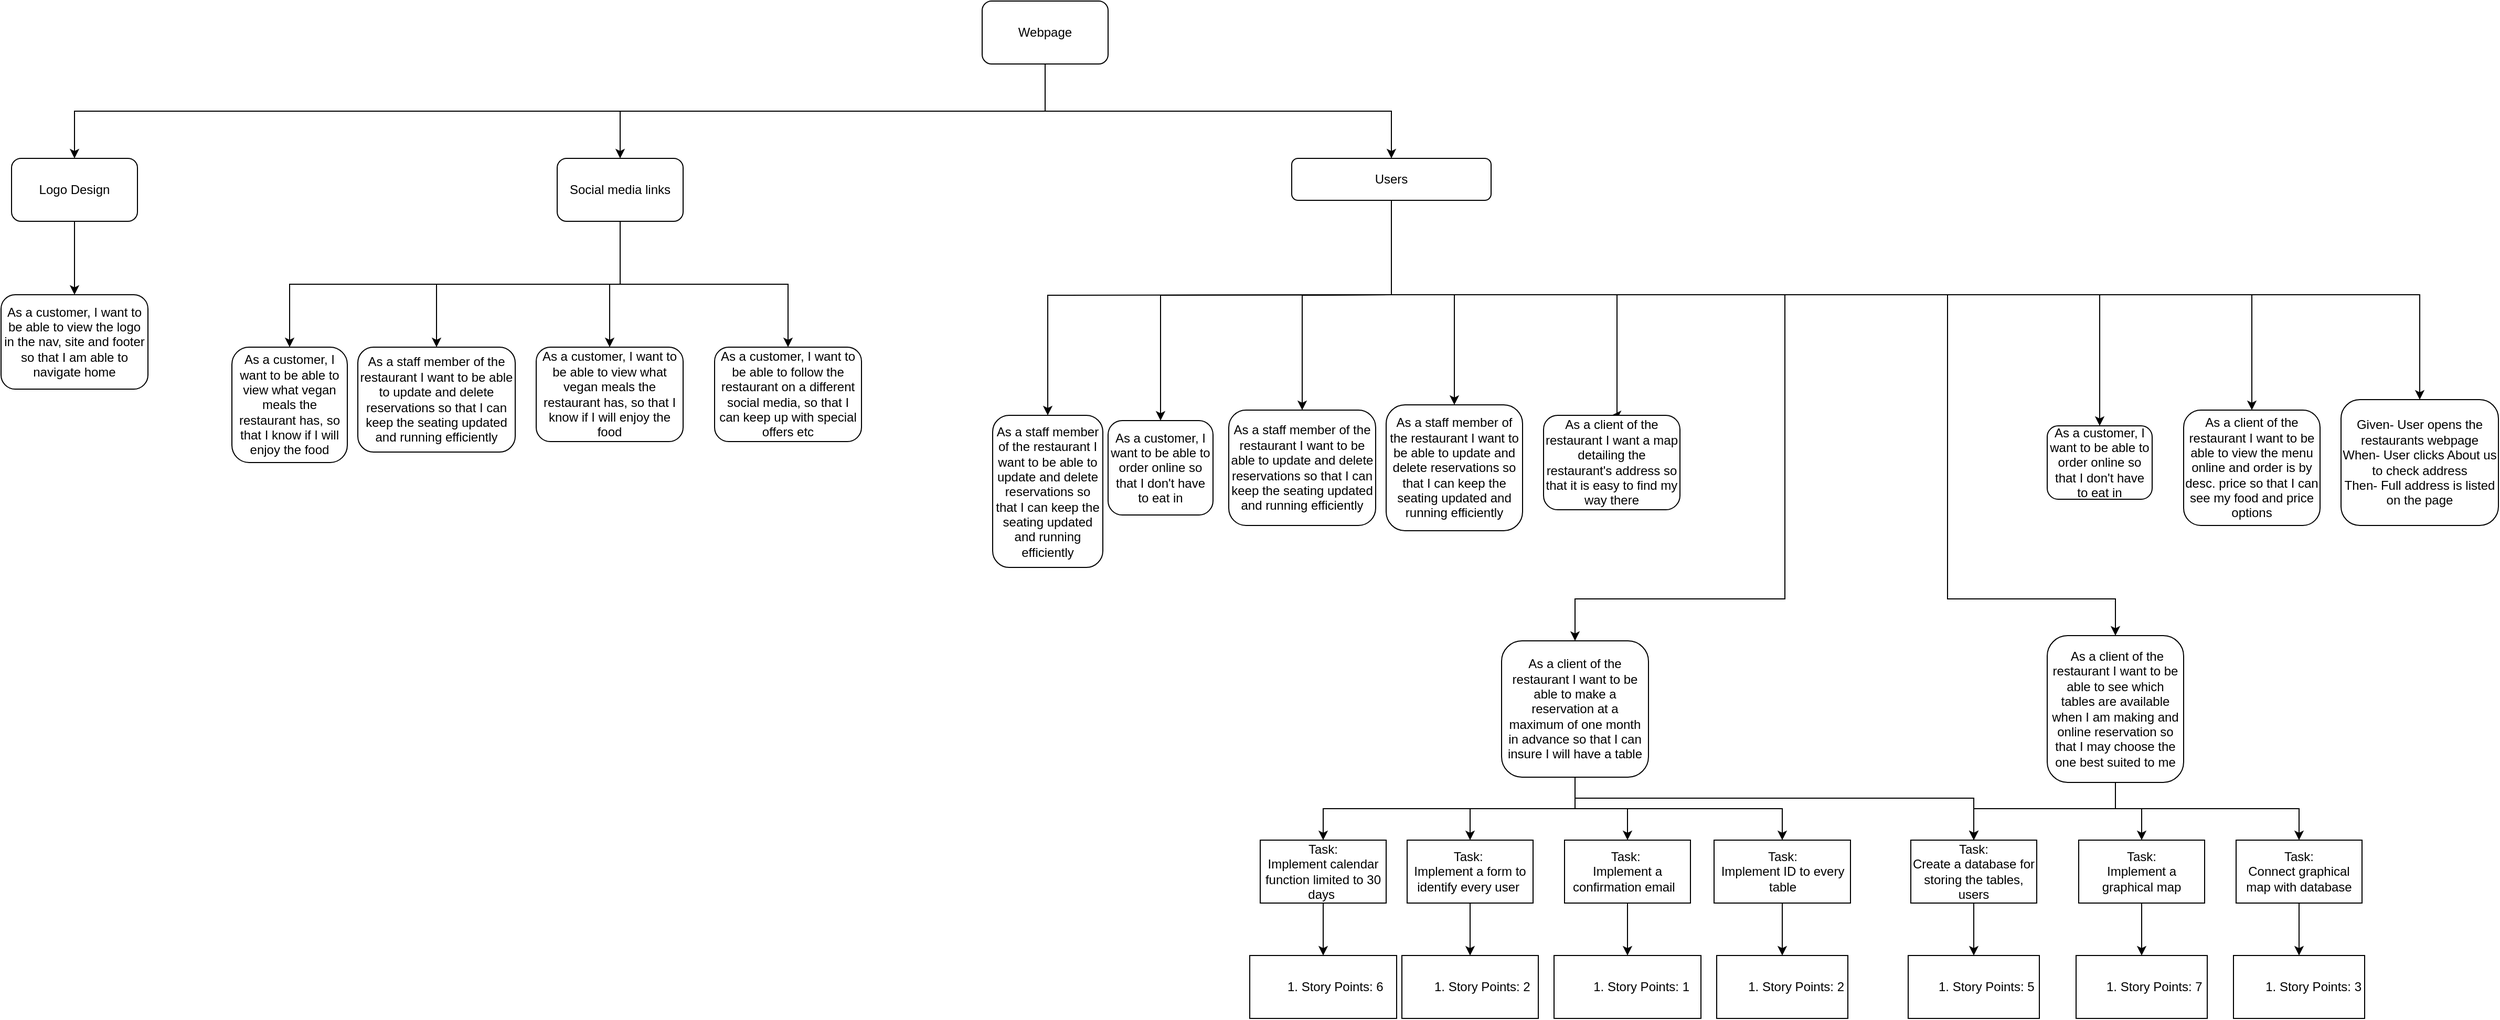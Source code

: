<mxfile version="13.7.9" type="device"><diagram id="H9mfm_kot059CWCqlxqB" name="Page-1"><mxGraphModel dx="2114" dy="593" grid="1" gridSize="10" guides="1" tooltips="1" connect="1" arrows="1" fold="1" page="1" pageScale="1" pageWidth="850" pageHeight="1100" math="0" shadow="0"><root><mxCell id="0"/><mxCell id="1" parent="0"/><mxCell id="_txNkVhqwUENQqTZbRVS-10" style="edgeStyle=orthogonalEdgeStyle;rounded=0;orthogonalLoop=1;jettySize=auto;html=1;exitX=0.5;exitY=1;exitDx=0;exitDy=0;" parent="1" source="_txNkVhqwUENQqTZbRVS-1" target="_txNkVhqwUENQqTZbRVS-11" edge="1"><mxGeometry relative="1" as="geometry"><mxPoint x="-650" y="350" as="targetPoint"/></mxGeometry></mxCell><mxCell id="_txNkVhqwUENQqTZbRVS-1" value="Logo Design" style="rounded=1;whiteSpace=wrap;html=1;" parent="1" vertex="1"><mxGeometry x="-620" y="220" width="120" height="60" as="geometry"/></mxCell><mxCell id="_txNkVhqwUENQqTZbRVS-3" style="edgeStyle=orthogonalEdgeStyle;rounded=0;orthogonalLoop=1;jettySize=auto;html=1;exitX=0.5;exitY=1;exitDx=0;exitDy=0;entryX=0.5;entryY=0;entryDx=0;entryDy=0;" parent="1" source="_txNkVhqwUENQqTZbRVS-2" target="_txNkVhqwUENQqTZbRVS-1" edge="1"><mxGeometry relative="1" as="geometry"/></mxCell><mxCell id="_txNkVhqwUENQqTZbRVS-5" style="edgeStyle=orthogonalEdgeStyle;rounded=0;orthogonalLoop=1;jettySize=auto;html=1;exitX=0.5;exitY=1;exitDx=0;exitDy=0;entryX=0.5;entryY=0;entryDx=0;entryDy=0;" parent="1" source="_txNkVhqwUENQqTZbRVS-2" target="_txNkVhqwUENQqTZbRVS-4" edge="1"><mxGeometry relative="1" as="geometry"/></mxCell><mxCell id="_txNkVhqwUENQqTZbRVS-6" style="edgeStyle=orthogonalEdgeStyle;rounded=0;orthogonalLoop=1;jettySize=auto;html=1;exitX=0.5;exitY=1;exitDx=0;exitDy=0;entryX=0.5;entryY=0;entryDx=0;entryDy=0;" parent="1" source="_txNkVhqwUENQqTZbRVS-2" target="_txNkVhqwUENQqTZbRVS-8" edge="1"><mxGeometry relative="1" as="geometry"><mxPoint x="670" y="220" as="targetPoint"/></mxGeometry></mxCell><mxCell id="_txNkVhqwUENQqTZbRVS-2" value="Webpage" style="rounded=1;whiteSpace=wrap;html=1;" parent="1" vertex="1"><mxGeometry x="305" y="70" width="120" height="60" as="geometry"/></mxCell><mxCell id="_txNkVhqwUENQqTZbRVS-22" style="edgeStyle=orthogonalEdgeStyle;rounded=0;orthogonalLoop=1;jettySize=auto;html=1;exitX=0.5;exitY=1;exitDx=0;exitDy=0;entryX=0.5;entryY=0;entryDx=0;entryDy=0;" parent="1" source="_txNkVhqwUENQqTZbRVS-4" target="_txNkVhqwUENQqTZbRVS-21" edge="1"><mxGeometry relative="1" as="geometry"/></mxCell><mxCell id="_txNkVhqwUENQqTZbRVS-24" style="edgeStyle=orthogonalEdgeStyle;rounded=0;orthogonalLoop=1;jettySize=auto;html=1;exitX=0.5;exitY=1;exitDx=0;exitDy=0;entryX=0.5;entryY=0;entryDx=0;entryDy=0;" parent="1" source="_txNkVhqwUENQqTZbRVS-4" target="_txNkVhqwUENQqTZbRVS-23" edge="1"><mxGeometry relative="1" as="geometry"/></mxCell><mxCell id="_txNkVhqwUENQqTZbRVS-26" style="edgeStyle=orthogonalEdgeStyle;rounded=0;orthogonalLoop=1;jettySize=auto;html=1;exitX=0.5;exitY=1;exitDx=0;exitDy=0;entryX=0.5;entryY=0;entryDx=0;entryDy=0;" parent="1" source="_txNkVhqwUENQqTZbRVS-4" target="_txNkVhqwUENQqTZbRVS-25" edge="1"><mxGeometry relative="1" as="geometry"><Array as="points"><mxPoint x="-40" y="340"/><mxPoint x="120" y="340"/></Array></mxGeometry></mxCell><mxCell id="_txNkVhqwUENQqTZbRVS-27" style="edgeStyle=orthogonalEdgeStyle;rounded=0;orthogonalLoop=1;jettySize=auto;html=1;exitX=0.5;exitY=1;exitDx=0;exitDy=0;" parent="1" source="_txNkVhqwUENQqTZbRVS-4" target="_txNkVhqwUENQqTZbRVS-28" edge="1"><mxGeometry relative="1" as="geometry"><mxPoint x="-330" y="400" as="targetPoint"/></mxGeometry></mxCell><mxCell id="_txNkVhqwUENQqTZbRVS-4" value="Social media links" style="rounded=1;whiteSpace=wrap;html=1;" parent="1" vertex="1"><mxGeometry x="-100" y="220" width="120" height="60" as="geometry"/></mxCell><mxCell id="_txNkVhqwUENQqTZbRVS-12" style="edgeStyle=orthogonalEdgeStyle;rounded=0;orthogonalLoop=1;jettySize=auto;html=1;exitX=0.5;exitY=1;exitDx=0;exitDy=0;" parent="1" target="_txNkVhqwUENQqTZbRVS-17" edge="1"><mxGeometry relative="1" as="geometry"><mxPoint x="550" y="400" as="targetPoint"/><mxPoint x="695" y="350" as="sourcePoint"/></mxGeometry></mxCell><mxCell id="_txNkVhqwUENQqTZbRVS-13" style="edgeStyle=orthogonalEdgeStyle;rounded=0;orthogonalLoop=1;jettySize=auto;html=1;exitX=0.5;exitY=1;exitDx=0;exitDy=0;entryX=0.5;entryY=0;entryDx=0;entryDy=0;" parent="1" target="_txNkVhqwUENQqTZbRVS-29" edge="1"><mxGeometry relative="1" as="geometry"><mxPoint x="490" y="400" as="targetPoint"/><mxPoint x="695" y="350" as="sourcePoint"/></mxGeometry></mxCell><mxCell id="_txNkVhqwUENQqTZbRVS-14" style="edgeStyle=orthogonalEdgeStyle;rounded=0;orthogonalLoop=1;jettySize=auto;html=1;exitX=0.5;exitY=1;exitDx=0;exitDy=0;entryX=0.5;entryY=0;entryDx=0;entryDy=0;" parent="1" target="_txNkVhqwUENQqTZbRVS-20" edge="1"><mxGeometry relative="1" as="geometry"><mxPoint x="630" y="400" as="targetPoint"/><mxPoint x="695" y="350" as="sourcePoint"/></mxGeometry></mxCell><mxCell id="_txNkVhqwUENQqTZbRVS-15" style="edgeStyle=orthogonalEdgeStyle;rounded=0;orthogonalLoop=1;jettySize=auto;html=1;exitX=0.5;exitY=1;exitDx=0;exitDy=0;entryX=0.5;entryY=0;entryDx=0;entryDy=0;" parent="1" source="_txNkVhqwUENQqTZbRVS-8" target="_txNkVhqwUENQqTZbRVS-19" edge="1"><mxGeometry relative="1" as="geometry"><mxPoint x="690" y="400" as="targetPoint"/><mxPoint x="695" y="350" as="sourcePoint"/><Array as="points"><mxPoint x="695" y="350"/><mxPoint x="755" y="350"/></Array></mxGeometry></mxCell><mxCell id="_txNkVhqwUENQqTZbRVS-16" style="edgeStyle=orthogonalEdgeStyle;rounded=0;orthogonalLoop=1;jettySize=auto;html=1;exitX=0.5;exitY=1;exitDx=0;exitDy=0;entryX=0.5;entryY=0;entryDx=0;entryDy=0;" parent="1" target="_txNkVhqwUENQqTZbRVS-30" edge="1"><mxGeometry relative="1" as="geometry"><mxPoint x="910" y="430" as="targetPoint"/><mxPoint x="695" y="350" as="sourcePoint"/><Array as="points"><mxPoint x="910" y="350"/><mxPoint x="910" y="465"/></Array></mxGeometry></mxCell><mxCell id="_txNkVhqwUENQqTZbRVS-33" style="edgeStyle=orthogonalEdgeStyle;rounded=0;orthogonalLoop=1;jettySize=auto;html=1;exitX=0.5;exitY=1;exitDx=0;exitDy=0;entryX=0.5;entryY=0;entryDx=0;entryDy=0;" parent="1" source="_txNkVhqwUENQqTZbRVS-8" target="_txNkVhqwUENQqTZbRVS-31" edge="1"><mxGeometry relative="1" as="geometry"><Array as="points"><mxPoint x="695" y="350"/><mxPoint x="1070" y="350"/><mxPoint x="1070" y="640"/><mxPoint x="870" y="640"/></Array></mxGeometry></mxCell><mxCell id="_txNkVhqwUENQqTZbRVS-34" style="edgeStyle=orthogonalEdgeStyle;rounded=0;orthogonalLoop=1;jettySize=auto;html=1;exitX=0.5;exitY=1;exitDx=0;exitDy=0;entryX=0.5;entryY=0;entryDx=0;entryDy=0;" parent="1" source="_txNkVhqwUENQqTZbRVS-8" target="_txNkVhqwUENQqTZbRVS-32" edge="1"><mxGeometry relative="1" as="geometry"><Array as="points"><mxPoint x="695" y="350"/><mxPoint x="1225" y="350"/><mxPoint x="1225" y="640"/><mxPoint x="1385" y="640"/></Array></mxGeometry></mxCell><mxCell id="_txNkVhqwUENQqTZbRVS-40" style="edgeStyle=orthogonalEdgeStyle;rounded=0;orthogonalLoop=1;jettySize=auto;html=1;exitX=0.5;exitY=1;exitDx=0;exitDy=0;entryX=0.5;entryY=0;entryDx=0;entryDy=0;" parent="1" source="_txNkVhqwUENQqTZbRVS-8" target="_txNkVhqwUENQqTZbRVS-38" edge="1"><mxGeometry relative="1" as="geometry"><Array as="points"><mxPoint x="695" y="350"/><mxPoint x="1515" y="350"/></Array></mxGeometry></mxCell><mxCell id="_txNkVhqwUENQqTZbRVS-41" style="edgeStyle=orthogonalEdgeStyle;rounded=0;orthogonalLoop=1;jettySize=auto;html=1;exitX=0.5;exitY=1;exitDx=0;exitDy=0;entryX=0.5;entryY=0;entryDx=0;entryDy=0;" parent="1" source="_txNkVhqwUENQqTZbRVS-8" target="_txNkVhqwUENQqTZbRVS-39" edge="1"><mxGeometry relative="1" as="geometry"><Array as="points"><mxPoint x="695" y="350"/><mxPoint x="1675" y="350"/></Array></mxGeometry></mxCell><mxCell id="_txNkVhqwUENQqTZbRVS-8" value="&lt;p&gt;Users&lt;/p&gt;" style="rounded=1;whiteSpace=wrap;html=1;" parent="1" vertex="1"><mxGeometry x="600" y="220" width="190" height="40" as="geometry"/></mxCell><mxCell id="_txNkVhqwUENQqTZbRVS-11" value="As a customer, I want to be able to view the logo in the nav, site and footer so that I am able to navigate home" style="rounded=1;whiteSpace=wrap;html=1;" parent="1" vertex="1"><mxGeometry x="-630" y="350" width="140" height="90" as="geometry"/></mxCell><mxCell id="_txNkVhqwUENQqTZbRVS-17" value="As a staff member of the restaurant I want to be able to update and delete reservations so that I can keep the seating updated and running efficiently" style="rounded=1;whiteSpace=wrap;html=1;" parent="1" vertex="1"><mxGeometry x="315" y="465" width="105" height="145" as="geometry"/></mxCell><mxCell id="_txNkVhqwUENQqTZbRVS-19" value="As a staff member of the restaurant I want to be able to update and delete reservations so that I can keep the seating updated and running efficiently" style="rounded=1;whiteSpace=wrap;html=1;" parent="1" vertex="1"><mxGeometry x="690" y="455" width="130" height="120" as="geometry"/></mxCell><mxCell id="_txNkVhqwUENQqTZbRVS-20" value="As a staff member of the restaurant I want to be able to update and delete reservations so that I can keep the seating updated and running efficiently" style="rounded=1;whiteSpace=wrap;html=1;" parent="1" vertex="1"><mxGeometry x="540" y="460" width="140" height="110" as="geometry"/></mxCell><mxCell id="_txNkVhqwUENQqTZbRVS-21" value="As a staff member of the restaurant I want to be able to update and delete reservations so that I can keep the seating updated and running efficiently" style="rounded=1;whiteSpace=wrap;html=1;" parent="1" vertex="1"><mxGeometry x="-290" y="400" width="150" height="100" as="geometry"/></mxCell><mxCell id="_txNkVhqwUENQqTZbRVS-23" value="As a customer, I want to be able to view what vegan meals the restaurant has, so that I know if I will enjoy the food" style="rounded=1;whiteSpace=wrap;html=1;" parent="1" vertex="1"><mxGeometry x="-120" y="400" width="140" height="90" as="geometry"/></mxCell><mxCell id="_txNkVhqwUENQqTZbRVS-25" value="As a customer, I want to be able to follow the restaurant on a different social media, so that I can keep up with special offers etc" style="rounded=1;whiteSpace=wrap;html=1;" parent="1" vertex="1"><mxGeometry x="50" y="400" width="140" height="90" as="geometry"/></mxCell><mxCell id="_txNkVhqwUENQqTZbRVS-28" value="As a customer, I want to be able to view what vegan meals the restaurant has, so that I know if I will enjoy the food" style="rounded=1;whiteSpace=wrap;html=1;" parent="1" vertex="1"><mxGeometry x="-410" y="400" width="110" height="110" as="geometry"/></mxCell><mxCell id="_txNkVhqwUENQqTZbRVS-29" value="As a customer, I want to be able to order online so that I don't have to eat in" style="rounded=1;whiteSpace=wrap;html=1;" parent="1" vertex="1"><mxGeometry x="425" y="470" width="100" height="90" as="geometry"/></mxCell><mxCell id="_txNkVhqwUENQqTZbRVS-30" value="As a client of the restaurant I want a map detailing the restaurant's address so that it is easy to find my way there" style="rounded=1;whiteSpace=wrap;html=1;" parent="1" vertex="1"><mxGeometry x="840" y="465" width="130" height="90" as="geometry"/></mxCell><mxCell id="5efjOaMcJ2Cpjcu5_t4W-1" style="edgeStyle=orthogonalEdgeStyle;rounded=0;orthogonalLoop=1;jettySize=auto;html=1;exitX=0.5;exitY=1;exitDx=0;exitDy=0;" edge="1" parent="1" source="_txNkVhqwUENQqTZbRVS-31" target="5efjOaMcJ2Cpjcu5_t4W-2"><mxGeometry relative="1" as="geometry"><mxPoint x="680" y="870" as="targetPoint"/></mxGeometry></mxCell><mxCell id="5efjOaMcJ2Cpjcu5_t4W-7" style="edgeStyle=orthogonalEdgeStyle;rounded=0;orthogonalLoop=1;jettySize=auto;html=1;exitX=0.5;exitY=1;exitDx=0;exitDy=0;entryX=0.5;entryY=0;entryDx=0;entryDy=0;" edge="1" parent="1" source="_txNkVhqwUENQqTZbRVS-31" target="5efjOaMcJ2Cpjcu5_t4W-6"><mxGeometry relative="1" as="geometry"/></mxCell><mxCell id="5efjOaMcJ2Cpjcu5_t4W-8" style="edgeStyle=orthogonalEdgeStyle;rounded=0;orthogonalLoop=1;jettySize=auto;html=1;exitX=0.5;exitY=1;exitDx=0;exitDy=0;" edge="1" parent="1" source="_txNkVhqwUENQqTZbRVS-31" target="5efjOaMcJ2Cpjcu5_t4W-9"><mxGeometry relative="1" as="geometry"><mxPoint x="1040" y="870" as="targetPoint"/></mxGeometry></mxCell><mxCell id="5efjOaMcJ2Cpjcu5_t4W-29" style="edgeStyle=orthogonalEdgeStyle;rounded=0;orthogonalLoop=1;jettySize=auto;html=1;exitX=0.5;exitY=1;exitDx=0;exitDy=0;" edge="1" parent="1" source="_txNkVhqwUENQqTZbRVS-31" target="5efjOaMcJ2Cpjcu5_t4W-28"><mxGeometry relative="1" as="geometry"><Array as="points"><mxPoint x="870" y="830"/><mxPoint x="1250" y="830"/></Array></mxGeometry></mxCell><mxCell id="_txNkVhqwUENQqTZbRVS-31" value="As a client of the restaurant I want to be able to make a reservation at a maximum of one month in advance so that I can insure I will have a table" style="rounded=1;whiteSpace=wrap;html=1;" parent="1" vertex="1"><mxGeometry x="800" y="680" width="140" height="130" as="geometry"/></mxCell><mxCell id="5efjOaMcJ2Cpjcu5_t4W-18" value="" style="edgeStyle=orthogonalEdgeStyle;rounded=0;orthogonalLoop=1;jettySize=auto;html=1;exitX=0.5;exitY=1;exitDx=0;exitDy=0;entryX=0.5;entryY=0;entryDx=0;entryDy=0;" edge="1" parent="1" source="_txNkVhqwUENQqTZbRVS-32" target="5efjOaMcJ2Cpjcu5_t4W-28"><mxGeometry relative="1" as="geometry"><mxPoint x="1475" y="870" as="targetPoint"/><Array as="points"><mxPoint x="1385" y="840"/><mxPoint x="1250" y="840"/></Array></mxGeometry></mxCell><mxCell id="5efjOaMcJ2Cpjcu5_t4W-27" style="edgeStyle=orthogonalEdgeStyle;rounded=0;orthogonalLoop=1;jettySize=auto;html=1;exitX=0.5;exitY=1;exitDx=0;exitDy=0;entryX=0.5;entryY=0;entryDx=0;entryDy=0;" edge="1" parent="1" source="_txNkVhqwUENQqTZbRVS-32" target="5efjOaMcJ2Cpjcu5_t4W-26"><mxGeometry relative="1" as="geometry"><Array as="points"><mxPoint x="1385" y="840"/><mxPoint x="1410" y="840"/></Array></mxGeometry></mxCell><mxCell id="5efjOaMcJ2Cpjcu5_t4W-30" style="edgeStyle=orthogonalEdgeStyle;rounded=0;orthogonalLoop=1;jettySize=auto;html=1;exitX=0.5;exitY=1;exitDx=0;exitDy=0;" edge="1" parent="1" source="_txNkVhqwUENQqTZbRVS-32" target="5efjOaMcJ2Cpjcu5_t4W-31"><mxGeometry relative="1" as="geometry"><mxPoint x="1560" y="870" as="targetPoint"/><Array as="points"><mxPoint x="1385" y="840"/><mxPoint x="1560" y="840"/></Array></mxGeometry></mxCell><mxCell id="_txNkVhqwUENQqTZbRVS-32" value="&lt;div&gt;&amp;nbsp;&lt;span&gt;As a client of the restaurant I want to be able to see which tables are available when I am making and online reservation so that I may choose the one best suited to me&lt;/span&gt;&lt;/div&gt;" style="rounded=1;whiteSpace=wrap;html=1;" parent="1" vertex="1"><mxGeometry x="1320" y="675" width="130" height="140" as="geometry"/></mxCell><mxCell id="_txNkVhqwUENQqTZbRVS-36" value="As a customer, I want to be able to order online so that I don't have to eat in" style="rounded=1;whiteSpace=wrap;html=1;" parent="1" vertex="1"><mxGeometry x="1320" y="475" width="100" height="70" as="geometry"/></mxCell><mxCell id="_txNkVhqwUENQqTZbRVS-37" style="edgeStyle=orthogonalEdgeStyle;rounded=0;orthogonalLoop=1;jettySize=auto;html=1;exitX=0.5;exitY=1;exitDx=0;exitDy=0;" parent="1" source="_txNkVhqwUENQqTZbRVS-8" target="_txNkVhqwUENQqTZbRVS-36" edge="1"><mxGeometry relative="1" as="geometry"><mxPoint x="1451.333" y="440" as="targetPoint"/><mxPoint x="695" y="260" as="sourcePoint"/><Array as="points"><mxPoint x="695" y="350"/><mxPoint x="1370" y="350"/></Array></mxGeometry></mxCell><mxCell id="_txNkVhqwUENQqTZbRVS-38" value="As a client of the restaurant I want to be able to view the menu online and order is by desc. price so that I can see my food and price options" style="rounded=1;whiteSpace=wrap;html=1;" parent="1" vertex="1"><mxGeometry x="1450" y="460" width="130" height="110" as="geometry"/></mxCell><mxCell id="_txNkVhqwUENQqTZbRVS-39" value="&lt;div&gt;Given- User opens the restaurants webpage&lt;/div&gt;&lt;div&gt;When- User clicks About us to check address&lt;/div&gt;&lt;div&gt;Then- Full address is listed on the page&lt;/div&gt;" style="rounded=1;whiteSpace=wrap;html=1;" parent="1" vertex="1"><mxGeometry x="1600" y="450" width="150" height="120" as="geometry"/></mxCell><mxCell id="5efjOaMcJ2Cpjcu5_t4W-11" value="" style="edgeStyle=orthogonalEdgeStyle;rounded=0;orthogonalLoop=1;jettySize=auto;html=1;" edge="1" parent="1" source="5efjOaMcJ2Cpjcu5_t4W-2" target="5efjOaMcJ2Cpjcu5_t4W-10"><mxGeometry relative="1" as="geometry"/></mxCell><mxCell id="5efjOaMcJ2Cpjcu5_t4W-2" value="Task:&lt;br&gt;Implement calendar function limited to 30 days&amp;nbsp;" style="rounded=0;whiteSpace=wrap;html=1;" vertex="1" parent="1"><mxGeometry x="570" y="870" width="120" height="60" as="geometry"/></mxCell><mxCell id="5efjOaMcJ2Cpjcu5_t4W-13" value="" style="edgeStyle=orthogonalEdgeStyle;rounded=0;orthogonalLoop=1;jettySize=auto;html=1;" edge="1" parent="1" source="5efjOaMcJ2Cpjcu5_t4W-4" target="5efjOaMcJ2Cpjcu5_t4W-12"><mxGeometry relative="1" as="geometry"/></mxCell><mxCell id="5efjOaMcJ2Cpjcu5_t4W-4" value="Task:&amp;nbsp;&lt;br&gt;Implement a form to identify every user&amp;nbsp;" style="rounded=0;whiteSpace=wrap;html=1;" vertex="1" parent="1"><mxGeometry x="710" y="870" width="120" height="60" as="geometry"/></mxCell><mxCell id="5efjOaMcJ2Cpjcu5_t4W-5" style="edgeStyle=orthogonalEdgeStyle;rounded=0;orthogonalLoop=1;jettySize=auto;html=1;exitX=0.5;exitY=1;exitDx=0;exitDy=0;" edge="1" parent="1" source="_txNkVhqwUENQqTZbRVS-31" target="5efjOaMcJ2Cpjcu5_t4W-4"><mxGeometry relative="1" as="geometry"><mxPoint x="770" y="870" as="targetPoint"/><mxPoint x="870" y="810" as="sourcePoint"/></mxGeometry></mxCell><mxCell id="5efjOaMcJ2Cpjcu5_t4W-15" value="" style="edgeStyle=orthogonalEdgeStyle;rounded=0;orthogonalLoop=1;jettySize=auto;html=1;" edge="1" parent="1" source="5efjOaMcJ2Cpjcu5_t4W-6" target="5efjOaMcJ2Cpjcu5_t4W-14"><mxGeometry relative="1" as="geometry"/></mxCell><mxCell id="5efjOaMcJ2Cpjcu5_t4W-6" value="Task:&amp;nbsp;&lt;br&gt;Implement a confirmation email&amp;nbsp;&amp;nbsp;" style="rounded=0;whiteSpace=wrap;html=1;" vertex="1" parent="1"><mxGeometry x="860" y="870" width="120" height="60" as="geometry"/></mxCell><mxCell id="5efjOaMcJ2Cpjcu5_t4W-23" value="" style="edgeStyle=orthogonalEdgeStyle;rounded=0;orthogonalLoop=1;jettySize=auto;html=1;" edge="1" parent="1" source="5efjOaMcJ2Cpjcu5_t4W-9" target="5efjOaMcJ2Cpjcu5_t4W-22"><mxGeometry relative="1" as="geometry"/></mxCell><mxCell id="5efjOaMcJ2Cpjcu5_t4W-9" value="Task:&lt;br&gt;Implement ID to every table" style="rounded=0;whiteSpace=wrap;html=1;" vertex="1" parent="1"><mxGeometry x="1002.5" y="870" width="130" height="60" as="geometry"/></mxCell><mxCell id="5efjOaMcJ2Cpjcu5_t4W-10" value="&lt;ol&gt;&lt;li&gt;Story Points: 6&amp;nbsp;&lt;/li&gt;&lt;/ol&gt;" style="whiteSpace=wrap;html=1;rounded=0;" vertex="1" parent="1"><mxGeometry x="560" y="980" width="140" height="60" as="geometry"/></mxCell><mxCell id="5efjOaMcJ2Cpjcu5_t4W-12" value="&lt;ol&gt;&lt;li&gt;Story Points: 2&amp;nbsp;&lt;/li&gt;&lt;/ol&gt;" style="whiteSpace=wrap;html=1;rounded=0;" vertex="1" parent="1"><mxGeometry x="705" y="980" width="130" height="60" as="geometry"/></mxCell><mxCell id="5efjOaMcJ2Cpjcu5_t4W-14" value="&lt;ol&gt;&lt;li&gt;Story Points: 1&lt;/li&gt;&lt;/ol&gt;" style="whiteSpace=wrap;html=1;rounded=0;" vertex="1" parent="1"><mxGeometry x="850" y="980" width="140" height="60" as="geometry"/></mxCell><mxCell id="5efjOaMcJ2Cpjcu5_t4W-22" value="&lt;ol&gt;&lt;li&gt;Story Points: 2&lt;/li&gt;&lt;/ol&gt;" style="whiteSpace=wrap;html=1;rounded=0;" vertex="1" parent="1"><mxGeometry x="1005" y="980" width="125" height="60" as="geometry"/></mxCell><mxCell id="5efjOaMcJ2Cpjcu5_t4W-36" style="edgeStyle=orthogonalEdgeStyle;rounded=0;orthogonalLoop=1;jettySize=auto;html=1;exitX=0.5;exitY=1;exitDx=0;exitDy=0;entryX=0.5;entryY=0;entryDx=0;entryDy=0;" edge="1" parent="1" source="5efjOaMcJ2Cpjcu5_t4W-26" target="5efjOaMcJ2Cpjcu5_t4W-33"><mxGeometry relative="1" as="geometry"/></mxCell><mxCell id="5efjOaMcJ2Cpjcu5_t4W-26" value="Task:&lt;br&gt;Implement a graphical map" style="rounded=0;whiteSpace=wrap;html=1;" vertex="1" parent="1"><mxGeometry x="1350" y="870" width="120" height="60" as="geometry"/></mxCell><mxCell id="5efjOaMcJ2Cpjcu5_t4W-35" style="edgeStyle=orthogonalEdgeStyle;rounded=0;orthogonalLoop=1;jettySize=auto;html=1;exitX=0.5;exitY=1;exitDx=0;exitDy=0;entryX=0.5;entryY=0;entryDx=0;entryDy=0;" edge="1" parent="1" source="5efjOaMcJ2Cpjcu5_t4W-28" target="5efjOaMcJ2Cpjcu5_t4W-32"><mxGeometry relative="1" as="geometry"/></mxCell><mxCell id="5efjOaMcJ2Cpjcu5_t4W-28" value="Task:&lt;br&gt;Create a database for storing the tables, users" style="rounded=0;whiteSpace=wrap;html=1;" vertex="1" parent="1"><mxGeometry x="1190" y="870" width="120" height="60" as="geometry"/></mxCell><mxCell id="5efjOaMcJ2Cpjcu5_t4W-37" style="edgeStyle=orthogonalEdgeStyle;rounded=0;orthogonalLoop=1;jettySize=auto;html=1;exitX=0.5;exitY=1;exitDx=0;exitDy=0;entryX=0.5;entryY=0;entryDx=0;entryDy=0;" edge="1" parent="1" source="5efjOaMcJ2Cpjcu5_t4W-31" target="5efjOaMcJ2Cpjcu5_t4W-34"><mxGeometry relative="1" as="geometry"/></mxCell><mxCell id="5efjOaMcJ2Cpjcu5_t4W-31" value="Task:&lt;br&gt;Connect graphical map with database" style="rounded=0;whiteSpace=wrap;html=1;" vertex="1" parent="1"><mxGeometry x="1500" y="870" width="120" height="60" as="geometry"/></mxCell><mxCell id="5efjOaMcJ2Cpjcu5_t4W-32" value="&lt;ol&gt;&lt;li&gt;Story Points: 5&amp;nbsp;&lt;/li&gt;&lt;/ol&gt;" style="whiteSpace=wrap;html=1;rounded=0;" vertex="1" parent="1"><mxGeometry x="1187.5" y="980" width="125" height="60" as="geometry"/></mxCell><mxCell id="5efjOaMcJ2Cpjcu5_t4W-33" value="&lt;ol&gt;&lt;li&gt;Story Points: 7&amp;nbsp;&lt;/li&gt;&lt;/ol&gt;" style="whiteSpace=wrap;html=1;rounded=0;" vertex="1" parent="1"><mxGeometry x="1347.5" y="980" width="125" height="60" as="geometry"/></mxCell><mxCell id="5efjOaMcJ2Cpjcu5_t4W-34" value="&lt;ol&gt;&lt;li&gt;Story Points: 3&lt;/li&gt;&lt;/ol&gt;" style="whiteSpace=wrap;html=1;rounded=0;" vertex="1" parent="1"><mxGeometry x="1497.5" y="980" width="125" height="60" as="geometry"/></mxCell></root></mxGraphModel></diagram></mxfile>